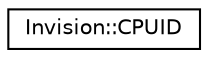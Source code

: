 digraph "Graphical Class Hierarchy"
{
 // LATEX_PDF_SIZE
  edge [fontname="Helvetica",fontsize="10",labelfontname="Helvetica",labelfontsize="10"];
  node [fontname="Helvetica",fontsize="10",shape=record];
  rankdir="LR";
  Node0 [label="Invision::CPUID",height=0.2,width=0.4,color="black", fillcolor="white", style="filled",URL="$class_invision_1_1_c_p_u_i_d.html",tooltip=" "];
}
